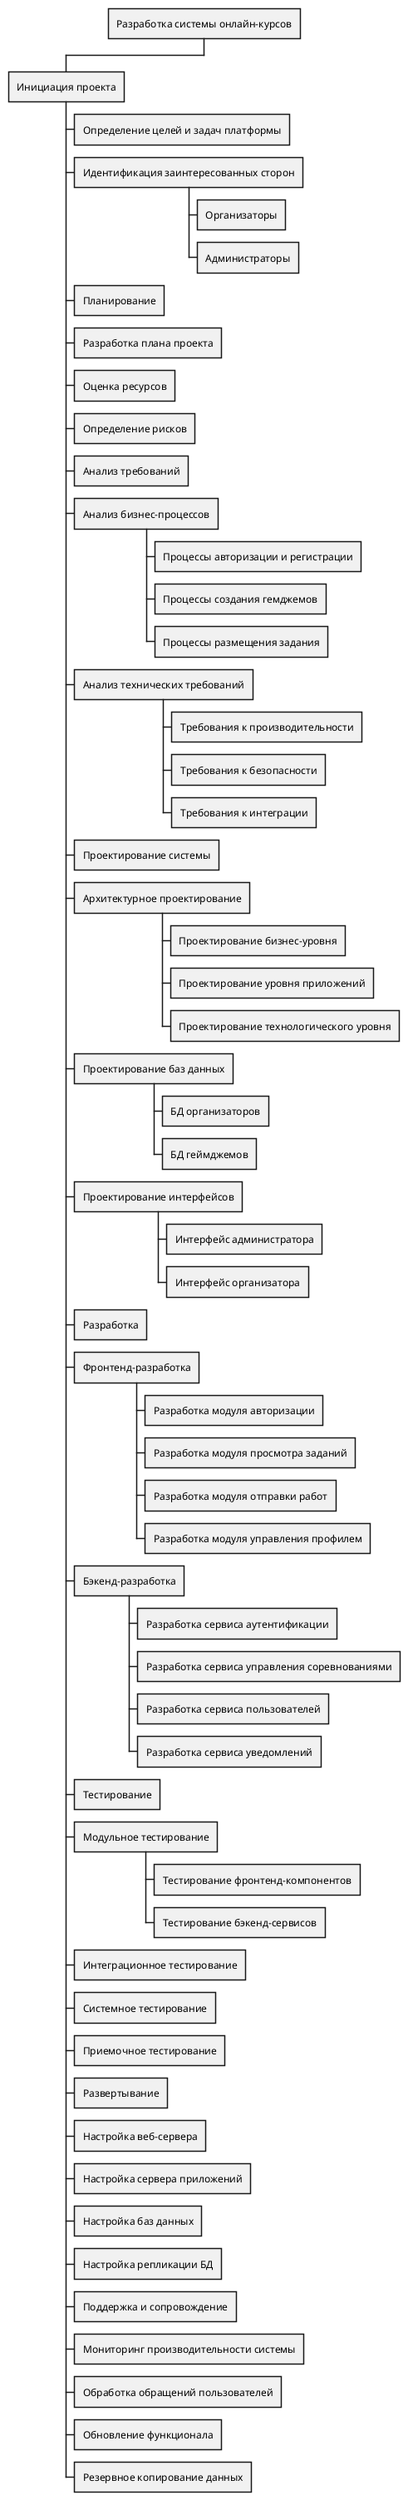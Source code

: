 @startwbs
* Разработка системы онлайн-курсов
** Инициация проекта
*** Определение целей и задач платформы
*** Идентификация заинтересованных сторон
**** Организаторы
**** Администраторы
 ** Планирование
*** Разработка плана проекта
*** Оценка ресурсов
*** Определение рисков
 ** Анализ требований
*** Анализ бизнес-процессов
**** Процессы авторизации и регистрации
**** Процессы создания гемджемов
**** Процессы размещения задания
*** Анализ технических требований
**** Требования к производительности
**** Требования к безопасности
**** Требования к интеграции
 ** Проектирование системы
*** Архитектурное проектирование
**** Проектирование бизнес-уровня
**** Проектирование уровня приложений
**** Проектирование технологического уровня
*** Проектирование баз данных
**** БД организаторов
**** БД геймджемов
*** Проектирование интерфейсов
**** Интерфейс администратора
**** Интерфейс организатора
 ** Разработка
*** Фронтенд-разработка
**** Разработка модуля авторизации
**** Разработка модуля просмотра заданий
**** Разработка модуля отправки работ
**** Разработка модуля управления профилем
*** Бэкенд-разработка
**** Разработка сервиса аутентификации
**** Разработка сервиса управления соревнованиями
**** Разработка сервиса пользователей
**** Разработка сервиса уведомлений
 ** Тестирование
*** Модульное тестирование
**** Тестирование фронтенд-компонентов
**** Тестирование бэкенд-сервисов
*** Интеграционное тестирование
*** Системное тестирование
*** Приемочное тестирование
 ** Развертывание
*** Настройка веб-сервера
*** Настройка сервера приложений
*** Настройка баз данных
*** Настройка репликации БД
 ** Поддержка и сопровождение
*** Мониторинг производительности системы
*** Обработка обращений пользователей
*** Обновление функционала
*** Резервное копирование данных
@endwbs